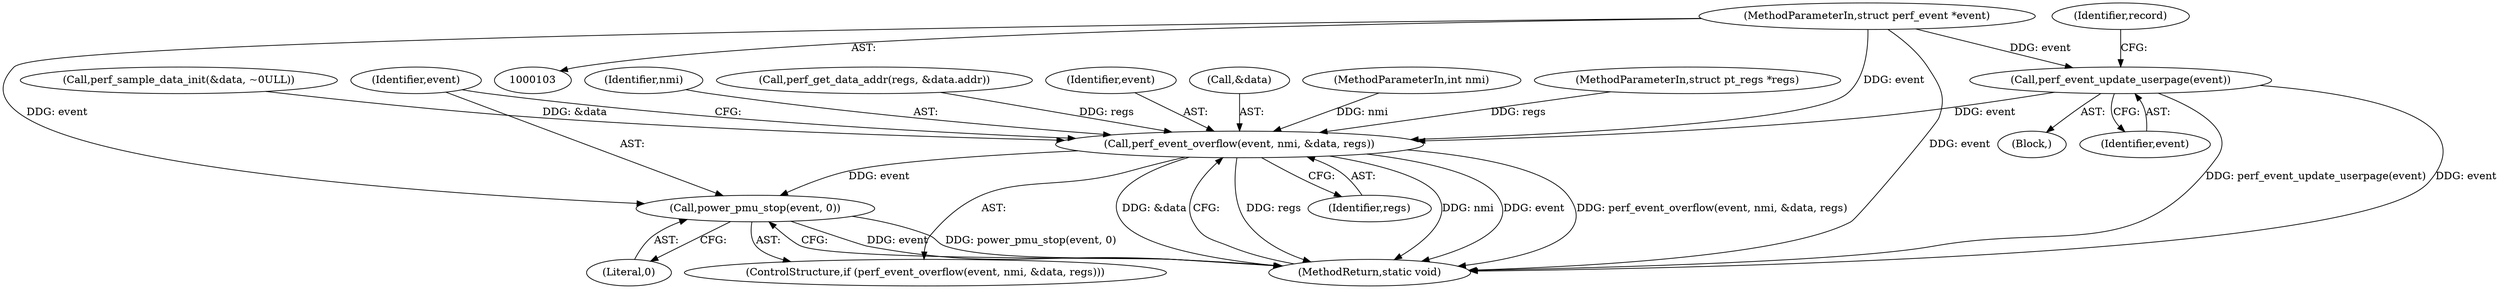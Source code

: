 digraph "0_linux_a8b0ca17b80e92faab46ee7179ba9e99ccb61233_16@API" {
"1000233" [label="(Call,perf_event_update_userpage(event))"];
"1000104" [label="(MethodParameterIn,struct perf_event *event)"];
"1000267" [label="(Call,perf_event_overflow(event, nmi, &data, regs))"];
"1000273" [label="(Call,power_pmu_stop(event, 0))"];
"1000108" [label="(Block,)"];
"1000233" [label="(Call,perf_event_update_userpage(event))"];
"1000236" [label="(Identifier,record)"];
"1000276" [label="(MethodReturn,static void)"];
"1000272" [label="(Identifier,regs)"];
"1000266" [label="(ControlStructure,if (perf_event_overflow(event, nmi, &data, regs)))"];
"1000239" [label="(Call,perf_sample_data_init(&data, ~0ULL))"];
"1000104" [label="(MethodParameterIn,struct perf_event *event)"];
"1000269" [label="(Identifier,nmi)"];
"1000260" [label="(Call,perf_get_data_addr(regs, &data.addr))"];
"1000267" [label="(Call,perf_event_overflow(event, nmi, &data, regs))"];
"1000273" [label="(Call,power_pmu_stop(event, 0))"];
"1000268" [label="(Identifier,event)"];
"1000270" [label="(Call,&data)"];
"1000275" [label="(Literal,0)"];
"1000234" [label="(Identifier,event)"];
"1000274" [label="(Identifier,event)"];
"1000107" [label="(MethodParameterIn,int nmi)"];
"1000106" [label="(MethodParameterIn,struct pt_regs *regs)"];
"1000233" -> "1000108"  [label="AST: "];
"1000233" -> "1000234"  [label="CFG: "];
"1000234" -> "1000233"  [label="AST: "];
"1000236" -> "1000233"  [label="CFG: "];
"1000233" -> "1000276"  [label="DDG: perf_event_update_userpage(event)"];
"1000233" -> "1000276"  [label="DDG: event"];
"1000104" -> "1000233"  [label="DDG: event"];
"1000233" -> "1000267"  [label="DDG: event"];
"1000104" -> "1000103"  [label="AST: "];
"1000104" -> "1000276"  [label="DDG: event"];
"1000104" -> "1000267"  [label="DDG: event"];
"1000104" -> "1000273"  [label="DDG: event"];
"1000267" -> "1000266"  [label="AST: "];
"1000267" -> "1000272"  [label="CFG: "];
"1000268" -> "1000267"  [label="AST: "];
"1000269" -> "1000267"  [label="AST: "];
"1000270" -> "1000267"  [label="AST: "];
"1000272" -> "1000267"  [label="AST: "];
"1000274" -> "1000267"  [label="CFG: "];
"1000276" -> "1000267"  [label="CFG: "];
"1000267" -> "1000276"  [label="DDG: regs"];
"1000267" -> "1000276"  [label="DDG: nmi"];
"1000267" -> "1000276"  [label="DDG: event"];
"1000267" -> "1000276"  [label="DDG: perf_event_overflow(event, nmi, &data, regs)"];
"1000267" -> "1000276"  [label="DDG: &data"];
"1000107" -> "1000267"  [label="DDG: nmi"];
"1000239" -> "1000267"  [label="DDG: &data"];
"1000260" -> "1000267"  [label="DDG: regs"];
"1000106" -> "1000267"  [label="DDG: regs"];
"1000267" -> "1000273"  [label="DDG: event"];
"1000273" -> "1000266"  [label="AST: "];
"1000273" -> "1000275"  [label="CFG: "];
"1000274" -> "1000273"  [label="AST: "];
"1000275" -> "1000273"  [label="AST: "];
"1000276" -> "1000273"  [label="CFG: "];
"1000273" -> "1000276"  [label="DDG: event"];
"1000273" -> "1000276"  [label="DDG: power_pmu_stop(event, 0)"];
}
